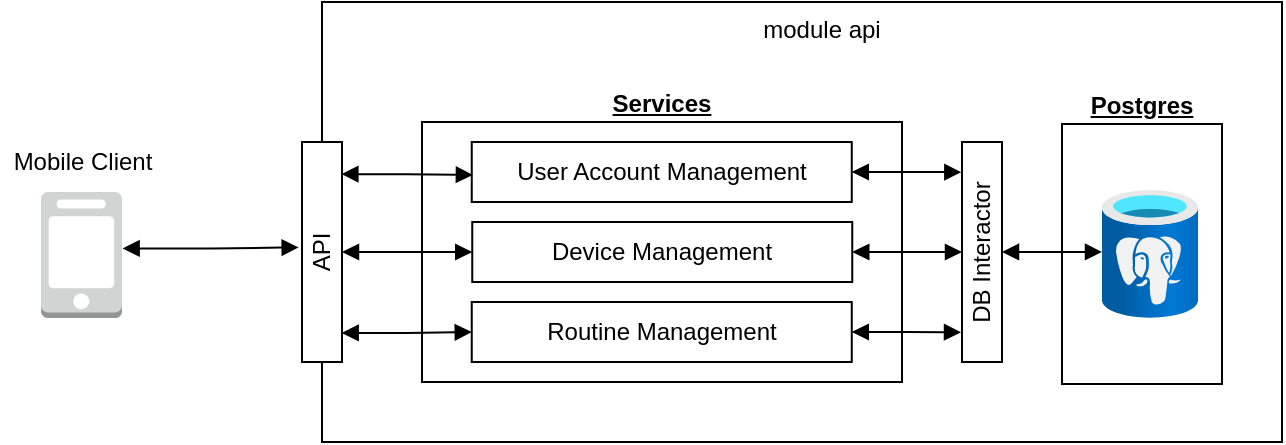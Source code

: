 <mxfile version="15.4.1" type="device"><diagram id="Aa-Cq82BB_V4z_l0h2gb" name="Page-1"><mxGraphModel dx="1350" dy="663" grid="1" gridSize="10" guides="1" tooltips="1" connect="1" arrows="1" fold="1" page="1" pageScale="1" pageWidth="850" pageHeight="1100" math="0" shadow="0"><root><mxCell id="0"/><mxCell id="1" parent="0"/><mxCell id="2k1fJSrIJL_BFFxqYa5m-4" value="module api" style="shape=module;align=left;spacingLeft=20;align=center;verticalAlign=top;jettyWidth=0;jettyHeight=47;" vertex="1" parent="1"><mxGeometry x="240" y="100" width="480" height="220" as="geometry"/></mxCell><mxCell id="2k1fJSrIJL_BFFxqYa5m-1" value="&lt;u&gt;&lt;b&gt;Postgres&lt;/b&gt;&lt;/u&gt;" style="rounded=0;whiteSpace=wrap;html=1;align=center;labelPosition=center;verticalLabelPosition=top;verticalAlign=bottom;" vertex="1" parent="1"><mxGeometry x="610" y="161" width="80" height="130" as="geometry"/></mxCell><mxCell id="kA8WB_-1-uL7sc8FgATn-2" value="&lt;div align=&quot;center&quot;&gt;&lt;u&gt;&lt;b&gt;Services&lt;/b&gt;&lt;/u&gt;&lt;/div&gt;" style="rounded=0;whiteSpace=wrap;html=1;align=center;labelPosition=center;verticalLabelPosition=top;verticalAlign=bottom;" parent="1" vertex="1"><mxGeometry x="290" y="160" width="240" height="130" as="geometry"/></mxCell><mxCell id="kA8WB_-1-uL7sc8FgATn-1" value="API" style="rounded=0;whiteSpace=wrap;html=1;horizontal=0;" parent="1" vertex="1"><mxGeometry x="230" y="170" width="20" height="110" as="geometry"/></mxCell><mxCell id="kA8WB_-1-uL7sc8FgATn-4" value="" style="aspect=fixed;html=1;points=[];align=center;image;fontSize=12;image=img/lib/azure2/databases/Azure_Database_PostgreSQL_Server.svg;" parent="1" vertex="1"><mxGeometry x="630" y="194" width="48" height="64" as="geometry"/></mxCell><mxCell id="kA8WB_-1-uL7sc8FgATn-5" value="" style="outlineConnect=0;dashed=0;verticalLabelPosition=bottom;verticalAlign=top;align=center;html=1;shape=mxgraph.aws3.mobile_client;fillColor=#D2D3D3;gradientColor=none;" parent="1" vertex="1"><mxGeometry x="99.5" y="195" width="40.5" height="63" as="geometry"/></mxCell><mxCell id="kA8WB_-1-uL7sc8FgATn-6" value="&lt;div&gt;Mobile Client&lt;/div&gt;" style="text;html=1;resizable=0;autosize=1;align=center;verticalAlign=middle;points=[];fillColor=none;strokeColor=none;rounded=0;" parent="1" vertex="1"><mxGeometry x="79.75" y="170" width="80" height="20" as="geometry"/></mxCell><mxCell id="kA8WB_-1-uL7sc8FgATn-8" value="&lt;div align=&quot;center&quot;&gt;User Account Management&lt;br&gt;&lt;/div&gt;" style="rounded=0;whiteSpace=wrap;html=1;align=center;" parent="1" vertex="1"><mxGeometry x="314.88" y="170" width="190" height="30" as="geometry"/></mxCell><mxCell id="kA8WB_-1-uL7sc8FgATn-9" value="&lt;div align=&quot;center&quot;&gt;Device Management&lt;br&gt;&lt;/div&gt;" style="rounded=0;whiteSpace=wrap;html=1;align=center;" parent="1" vertex="1"><mxGeometry x="315.13" y="210" width="190" height="30" as="geometry"/></mxCell><mxCell id="kA8WB_-1-uL7sc8FgATn-10" value="&lt;div align=&quot;center&quot;&gt;Routine Management&lt;br&gt;&lt;/div&gt;" style="rounded=0;whiteSpace=wrap;html=1;align=center;" parent="1" vertex="1"><mxGeometry x="314.88" y="250" width="190" height="30" as="geometry"/></mxCell><mxCell id="kA8WB_-1-uL7sc8FgATn-13" value="" style="endArrow=block;startArrow=block;endFill=1;startFill=1;html=1;rounded=0;edgeStyle=orthogonalEdgeStyle;exitX=0.984;exitY=0.146;exitDx=0;exitDy=0;exitPerimeter=0;entryX=0.003;entryY=0.548;entryDx=0;entryDy=0;entryPerimeter=0;" parent="1" source="kA8WB_-1-uL7sc8FgATn-1" target="kA8WB_-1-uL7sc8FgATn-8" edge="1"><mxGeometry width="160" relative="1" as="geometry"><mxPoint x="160" y="320" as="sourcePoint"/><mxPoint x="320" y="320" as="targetPoint"/></mxGeometry></mxCell><mxCell id="kA8WB_-1-uL7sc8FgATn-14" value="" style="endArrow=block;startArrow=block;endFill=1;startFill=1;html=1;rounded=0;edgeStyle=orthogonalEdgeStyle;exitX=1;exitY=0.5;exitDx=0;exitDy=0;entryX=0;entryY=0.5;entryDx=0;entryDy=0;" parent="1" source="kA8WB_-1-uL7sc8FgATn-1" target="kA8WB_-1-uL7sc8FgATn-9" edge="1"><mxGeometry width="160" relative="1" as="geometry"><mxPoint x="319.68" y="196.06" as="sourcePoint"/><mxPoint x="360.57" y="196.44" as="targetPoint"/></mxGeometry></mxCell><mxCell id="kA8WB_-1-uL7sc8FgATn-15" value="" style="endArrow=block;startArrow=block;endFill=1;startFill=1;html=1;rounded=0;edgeStyle=orthogonalEdgeStyle;exitX=0.992;exitY=0.868;exitDx=0;exitDy=0;exitPerimeter=0;entryX=0;entryY=0.5;entryDx=0;entryDy=0;" parent="1" source="kA8WB_-1-uL7sc8FgATn-1" target="kA8WB_-1-uL7sc8FgATn-10" edge="1"><mxGeometry width="160" relative="1" as="geometry"><mxPoint x="329.68" y="206.06" as="sourcePoint"/><mxPoint x="370.57" y="206.44" as="targetPoint"/></mxGeometry></mxCell><mxCell id="kA8WB_-1-uL7sc8FgATn-16" value="" style="endArrow=block;startArrow=block;endFill=1;startFill=1;html=1;rounded=0;edgeStyle=orthogonalEdgeStyle;exitX=1.008;exitY=0.448;exitDx=0;exitDy=0;exitPerimeter=0;entryX=-0.083;entryY=0.479;entryDx=0;entryDy=0;entryPerimeter=0;" parent="1" source="kA8WB_-1-uL7sc8FgATn-5" target="kA8WB_-1-uL7sc8FgATn-1" edge="1"><mxGeometry width="160" relative="1" as="geometry"><mxPoint x="170" y="110" as="sourcePoint"/><mxPoint x="230" y="210" as="targetPoint"/></mxGeometry></mxCell><mxCell id="kA8WB_-1-uL7sc8FgATn-18" value="DB Interactor" style="rounded=0;whiteSpace=wrap;html=1;horizontal=0;" parent="1" vertex="1"><mxGeometry x="560" y="170" width="20" height="110" as="geometry"/></mxCell><mxCell id="kA8WB_-1-uL7sc8FgATn-20" value="" style="endArrow=block;startArrow=block;endFill=1;startFill=1;html=1;rounded=0;edgeStyle=orthogonalEdgeStyle;exitX=1;exitY=0.5;exitDx=0;exitDy=0;entryX=-0.017;entryY=0.137;entryDx=0;entryDy=0;entryPerimeter=0;" parent="1" source="kA8WB_-1-uL7sc8FgATn-8" target="kA8WB_-1-uL7sc8FgATn-18" edge="1"><mxGeometry width="160" relative="1" as="geometry"><mxPoint x="510" y="184.88" as="sourcePoint"/><mxPoint x="540" y="184.88" as="targetPoint"/></mxGeometry></mxCell><mxCell id="kA8WB_-1-uL7sc8FgATn-21" value="" style="endArrow=block;startArrow=block;endFill=1;startFill=1;html=1;rounded=0;edgeStyle=orthogonalEdgeStyle;exitX=1;exitY=0.5;exitDx=0;exitDy=0;entryX=0;entryY=0.5;entryDx=0;entryDy=0;" parent="1" source="kA8WB_-1-uL7sc8FgATn-9" target="kA8WB_-1-uL7sc8FgATn-18" edge="1"><mxGeometry width="160" relative="1" as="geometry"><mxPoint x="510" y="229.91" as="sourcePoint"/><mxPoint x="539.66" y="229.98" as="targetPoint"/></mxGeometry></mxCell><mxCell id="kA8WB_-1-uL7sc8FgATn-22" value="" style="endArrow=block;startArrow=block;endFill=1;startFill=1;html=1;rounded=0;edgeStyle=orthogonalEdgeStyle;exitX=1;exitY=0.5;exitDx=0;exitDy=0;entryX=-0.025;entryY=0.865;entryDx=0;entryDy=0;entryPerimeter=0;" parent="1" source="kA8WB_-1-uL7sc8FgATn-10" target="kA8WB_-1-uL7sc8FgATn-18" edge="1"><mxGeometry width="160" relative="1" as="geometry"><mxPoint x="510" y="264.96" as="sourcePoint"/><mxPoint x="539.75" y="264.96" as="targetPoint"/></mxGeometry></mxCell><mxCell id="kA8WB_-1-uL7sc8FgATn-23" value="" style="endArrow=block;startArrow=block;endFill=1;startFill=1;html=1;rounded=0;edgeStyle=orthogonalEdgeStyle;exitX=1;exitY=0.5;exitDx=0;exitDy=0;entryX=0;entryY=0.484;entryDx=0;entryDy=0;entryPerimeter=0;" parent="1" source="kA8WB_-1-uL7sc8FgATn-18" target="kA8WB_-1-uL7sc8FgATn-4" edge="1"><mxGeometry width="160" relative="1" as="geometry"><mxPoint x="550" y="204.91" as="sourcePoint"/><mxPoint x="590" y="225" as="targetPoint"/></mxGeometry></mxCell></root></mxGraphModel></diagram></mxfile>
